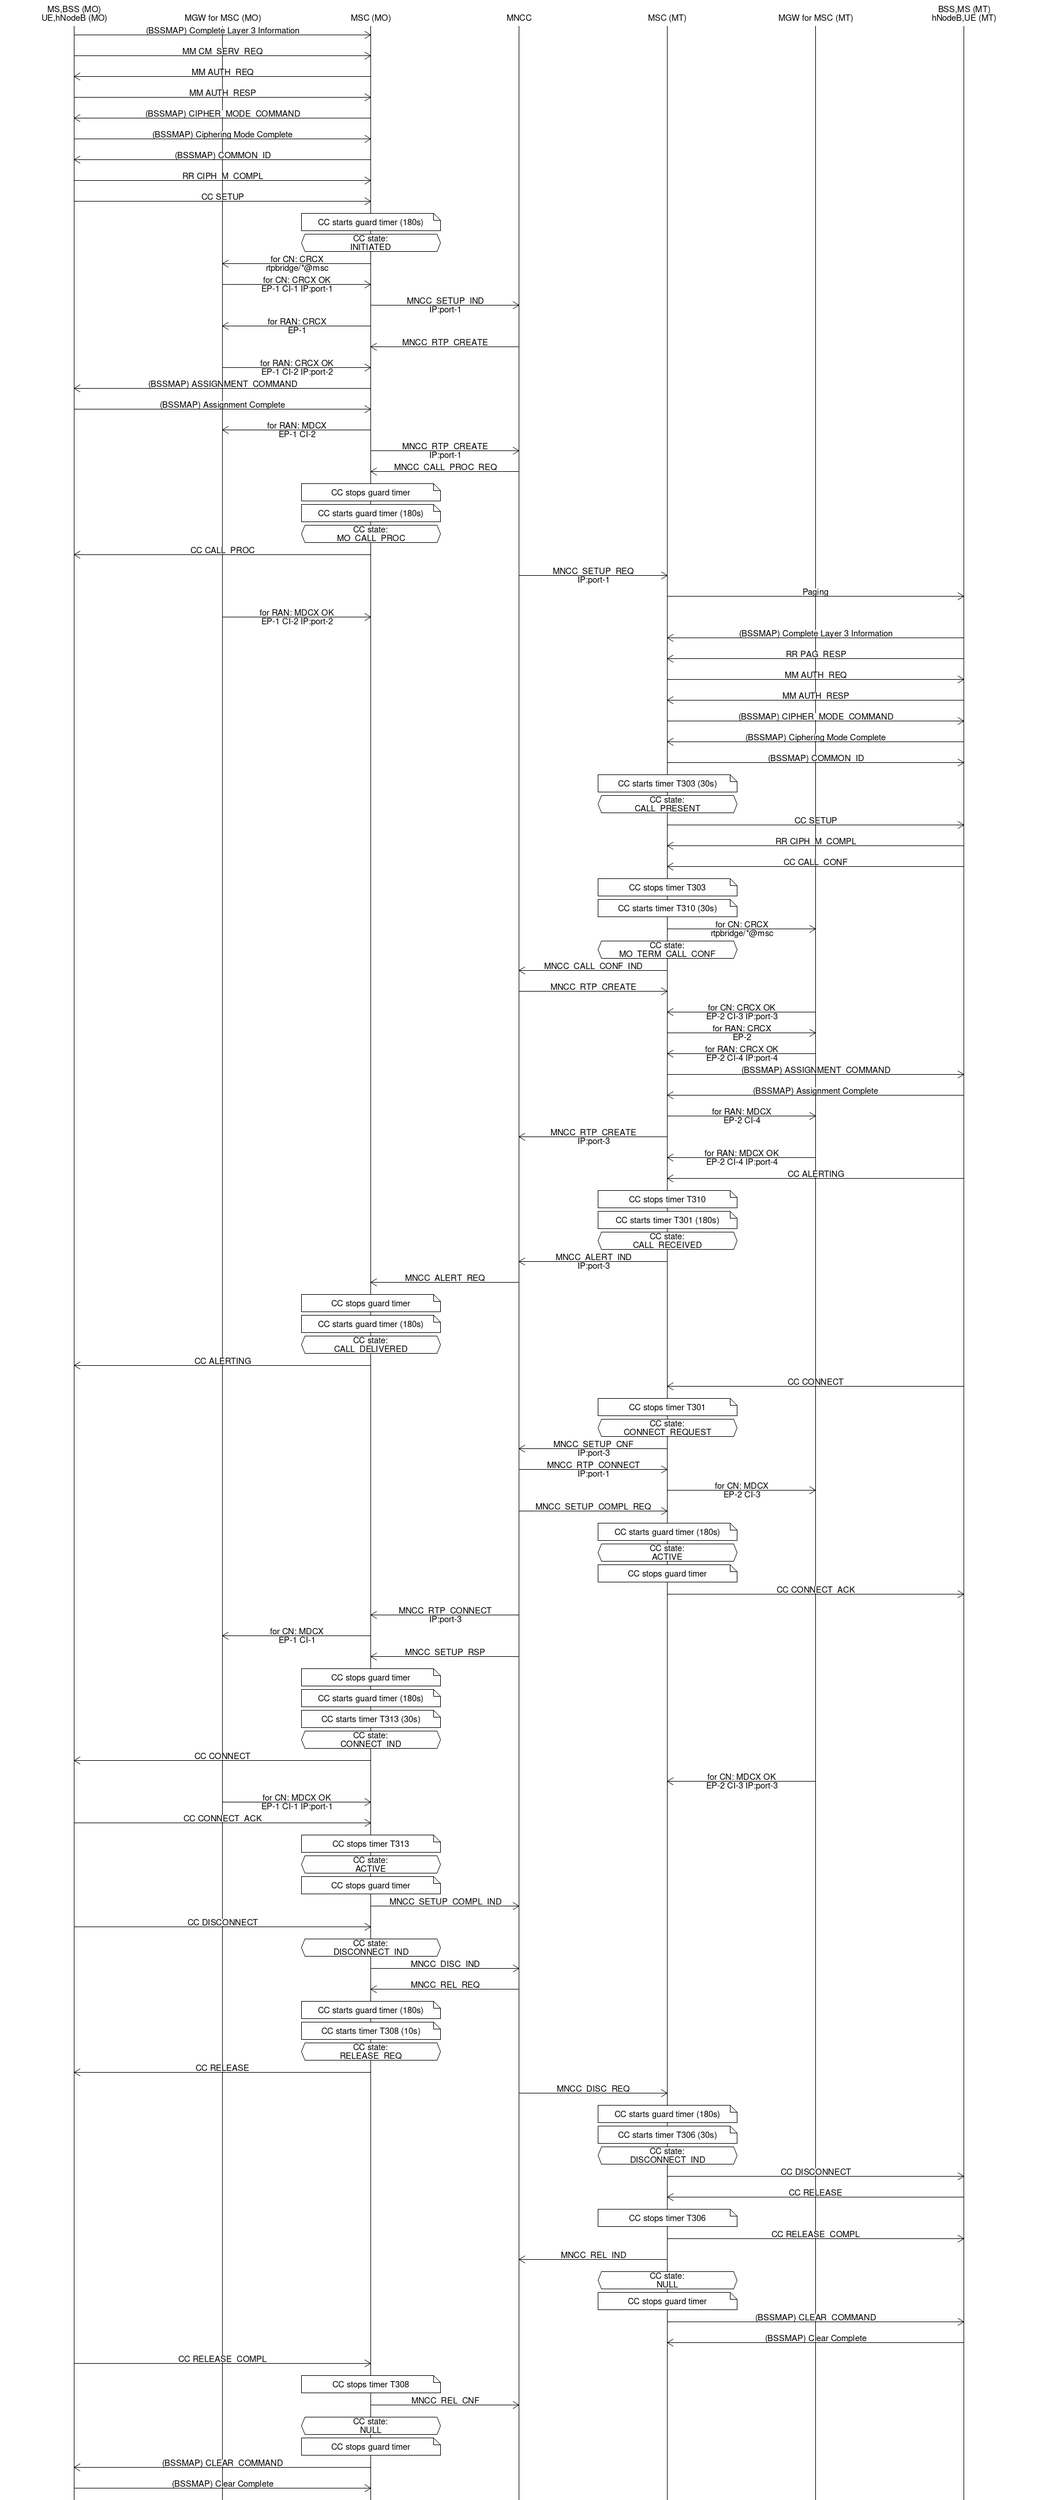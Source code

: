 # Generated by osmo-msc.git/doc/sequence_charts/msc_log_to_ladder.py
msc {
hscale="3";
moms[label="MS,BSS (MO)\nUE,hNodeB (MO)"],momgw[label="MGW for MSC (MO)"],momsc[label="MSC (MO)"],mncc[label="MNCC"],mtmsc[label="MSC (MT)"],mtmgw[label="MGW for MSC (MT)"],mtms[label="BSS,MS (MT)\nhNodeB,UE (MT)"];
moms =>> momsc	[label="(BSSMAP) Complete Layer 3 Information"];
moms =>> momsc	[label="MM CM_SERV_REQ"];
moms <<= momsc	[label="MM AUTH_REQ"];
moms =>> momsc	[label="MM AUTH_RESP"];
moms <<= momsc	[label="(BSSMAP) CIPHER_MODE_COMMAND"];
moms =>> momsc	[label="(BSSMAP) Ciphering Mode Complete"];
moms <<= momsc	[label="(BSSMAP) COMMON_ID"];
moms =>> momsc	[label="RR CIPH_M_COMPL"];
moms =>> momsc	[label="CC SETUP"];
momsc note momsc	[label="CC starts guard timer (180s)"];
momsc abox momsc	[label="CC state:\nINITIATED"];
momgw <<= momsc	[label="for CN: CRCX\nrtpbridge/*@msc"];
momgw =>> momsc	[label="for CN: CRCX OK\nEP-1 CI-1 IP:port-1"];
momsc =>> mncc	[label="MNCC_SETUP_IND\nIP:port-1"];
momgw <<= momsc	[label="for RAN: CRCX\nEP-1"];
momsc <<= mncc	[label="MNCC_RTP_CREATE"];
momgw =>> momsc	[label="for RAN: CRCX OK\nEP-1 CI-2 IP:port-2"];
moms <<= momsc	[label="(BSSMAP) ASSIGNMENT_COMMAND"];
moms =>> momsc	[label="(BSSMAP) Assignment Complete"];
momgw <<= momsc	[label="for RAN: MDCX\nEP-1 CI-2"];
momsc =>> mncc	[label="MNCC_RTP_CREATE\nIP:port-1"];
momsc <<= mncc	[label="MNCC_CALL_PROC_REQ"];
momsc note momsc	[label="CC stops guard timer"];
momsc note momsc	[label="CC starts guard timer (180s)"];
momsc abox momsc	[label="CC state:\nMO_CALL_PROC"];
moms <<= momsc	[label="CC CALL_PROC"];
mtmsc <<= mncc	[label="MNCC_SETUP_REQ\nIP:port-1"];
mtms <<= mtmsc	[label="Paging"];
momgw =>> momsc	[label="for RAN: MDCX OK\nEP-1 CI-2 IP:port-2"];
mtms =>> mtmsc	[label="(BSSMAP) Complete Layer 3 Information"];
mtms =>> mtmsc	[label="RR PAG_RESP"];
mtms <<= mtmsc	[label="MM AUTH_REQ"];
mtms =>> mtmsc	[label="MM AUTH_RESP"];
mtms <<= mtmsc	[label="(BSSMAP) CIPHER_MODE_COMMAND"];
mtms =>> mtmsc	[label="(BSSMAP) Ciphering Mode Complete"];
mtms <<= mtmsc	[label="(BSSMAP) COMMON_ID"];
mtmsc note mtmsc	[label="CC starts timer T303 (30s)"];
mtmsc abox mtmsc	[label="CC state:\nCALL_PRESENT"];
mtms <<= mtmsc	[label="CC SETUP"];
mtms =>> mtmsc	[label="RR CIPH_M_COMPL"];
mtms =>> mtmsc	[label="CC CALL_CONF"];
mtmsc note mtmsc	[label="CC stops timer T303"];
mtmsc note mtmsc	[label="CC starts timer T310 (30s)"];
mtmgw <<= mtmsc	[label="for CN: CRCX\nrtpbridge/*@msc"];
mtmsc abox mtmsc	[label="CC state:\nMO_TERM_CALL_CONF"];
mtmsc =>> mncc	[label="MNCC_CALL_CONF_IND"];
mtmsc <<= mncc	[label="MNCC_RTP_CREATE"];
mtmgw =>> mtmsc	[label="for CN: CRCX OK\nEP-2 CI-3 IP:port-3"];
mtmgw <<= mtmsc	[label="for RAN: CRCX\nEP-2"];
mtmgw =>> mtmsc	[label="for RAN: CRCX OK\nEP-2 CI-4 IP:port-4"];
mtms <<= mtmsc	[label="(BSSMAP) ASSIGNMENT_COMMAND"];
mtms =>> mtmsc	[label="(BSSMAP) Assignment Complete"];
mtmgw <<= mtmsc	[label="for RAN: MDCX\nEP-2 CI-4"];
mtmsc =>> mncc	[label="MNCC_RTP_CREATE\nIP:port-3"];
mtmgw =>> mtmsc	[label="for RAN: MDCX OK\nEP-2 CI-4 IP:port-4"];
mtms =>> mtmsc	[label="CC ALERTING"];
mtmsc note mtmsc	[label="CC stops timer T310"];
mtmsc note mtmsc	[label="CC starts timer T301 (180s)"];
mtmsc abox mtmsc	[label="CC state:\nCALL_RECEIVED"];
mtmsc =>> mncc	[label="MNCC_ALERT_IND\nIP:port-3"];
momsc <<= mncc	[label="MNCC_ALERT_REQ"];
momsc note momsc	[label="CC stops guard timer"];
momsc note momsc	[label="CC starts guard timer (180s)"];
momsc abox momsc	[label="CC state:\nCALL_DELIVERED"];
moms <<= momsc	[label="CC ALERTING"];
mtms =>> mtmsc	[label="CC CONNECT"];
mtmsc note mtmsc	[label="CC stops timer T301"];
mtmsc abox mtmsc	[label="CC state:\nCONNECT_REQUEST"];
mtmsc =>> mncc	[label="MNCC_SETUP_CNF\nIP:port-3"];
mtmsc <<= mncc	[label="MNCC_RTP_CONNECT\nIP:port-1"];
mtmgw <<= mtmsc	[label="for CN: MDCX\nEP-2 CI-3"];
mtmsc <<= mncc	[label="MNCC_SETUP_COMPL_REQ"];
mtmsc note mtmsc	[label="CC starts guard timer (180s)"];
mtmsc abox mtmsc	[label="CC state:\nACTIVE"];
mtmsc note mtmsc	[label="CC stops guard timer"];
mtms <<= mtmsc	[label="CC CONNECT_ACK"];
momsc <<= mncc	[label="MNCC_RTP_CONNECT\nIP:port-3"];
momgw <<= momsc	[label="for CN: MDCX\nEP-1 CI-1"];
momsc <<= mncc	[label="MNCC_SETUP_RSP"];
momsc note momsc	[label="CC stops guard timer"];
momsc note momsc	[label="CC starts guard timer (180s)"];
momsc note momsc	[label="CC starts timer T313 (30s)"];
momsc abox momsc	[label="CC state:\nCONNECT_IND"];
moms <<= momsc	[label="CC CONNECT"];
mtmgw =>> mtmsc	[label="for CN: MDCX OK\nEP-2 CI-3 IP:port-3"];
momgw =>> momsc	[label="for CN: MDCX OK\nEP-1 CI-1 IP:port-1"];
moms =>> momsc	[label="CC CONNECT_ACK"];
momsc note momsc	[label="CC stops timer T313"];
momsc abox momsc	[label="CC state:\nACTIVE"];
momsc note momsc	[label="CC stops guard timer"];
momsc =>> mncc	[label="MNCC_SETUP_COMPL_IND"];
moms =>> momsc	[label="CC DISCONNECT"];
momsc abox momsc	[label="CC state:\nDISCONNECT_IND"];
momsc =>> mncc	[label="MNCC_DISC_IND"];
momsc <<= mncc	[label="MNCC_REL_REQ"];
momsc note momsc	[label="CC starts guard timer (180s)"];
momsc note momsc	[label="CC starts timer T308 (10s)"];
momsc abox momsc	[label="CC state:\nRELEASE_REQ"];
moms <<= momsc	[label="CC RELEASE"];
mtmsc <<= mncc	[label="MNCC_DISC_REQ"];
mtmsc note mtmsc	[label="CC starts guard timer (180s)"];
mtmsc note mtmsc	[label="CC starts timer T306 (30s)"];
mtmsc abox mtmsc	[label="CC state:\nDISCONNECT_IND"];
mtms <<= mtmsc	[label="CC DISCONNECT"];
mtms =>> mtmsc	[label="CC RELEASE"];
mtmsc note mtmsc	[label="CC stops timer T306"];
mtms <<= mtmsc	[label="CC RELEASE_COMPL"];
mtmsc =>> mncc	[label="MNCC_REL_IND"];
mtmsc abox mtmsc	[label="CC state:\nNULL"];
mtmsc note mtmsc	[label="CC stops guard timer"];
mtms <<= mtmsc	[label="(BSSMAP) CLEAR_COMMAND"];
mtms =>> mtmsc	[label="(BSSMAP) Clear Complete"];
moms =>> momsc	[label="CC RELEASE_COMPL"];
momsc note momsc	[label="CC stops timer T308"];
momsc =>> mncc	[label="MNCC_REL_CNF"];
momsc abox momsc	[label="CC state:\nNULL"];
momsc note momsc	[label="CC stops guard timer"];
moms <<= momsc	[label="(BSSMAP) CLEAR_COMMAND"];
moms =>> momsc	[label="(BSSMAP) Clear Complete"];
}
